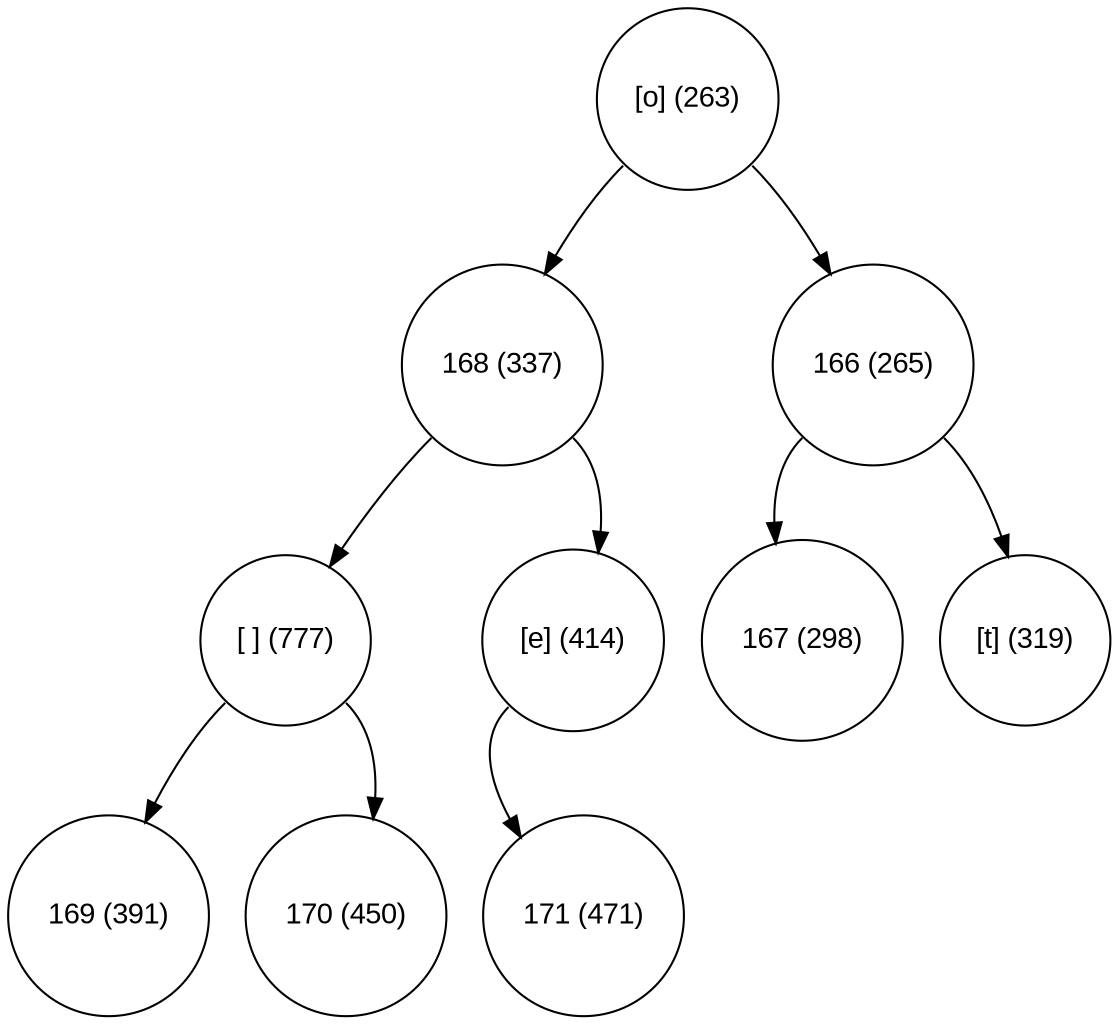 digraph move_down {
	node [fontname="Arial", shape="circle", width=0.5]; 

	0 [label = "[o] (263)"];
	0:sw -> 1;
	1 [label = "168 (337)"];
	1:sw -> 3;
	3 [label = "[ ] (777)"];
	3:sw -> 7;
	7 [label = "169 (391)"];
	3:se -> 8;
	8 [label = "170 (450)"];
	1:se -> 4;
	4 [label = "[e] (414)"];
	4:sw -> 9;
	9 [label = "171 (471)"];
	0:se -> 2;
	2 [label = "166 (265)"];
	2:sw -> 5;
	5 [label = "167 (298)"];
	2:se -> 6;
	6 [label = "[t] (319)"];
}

